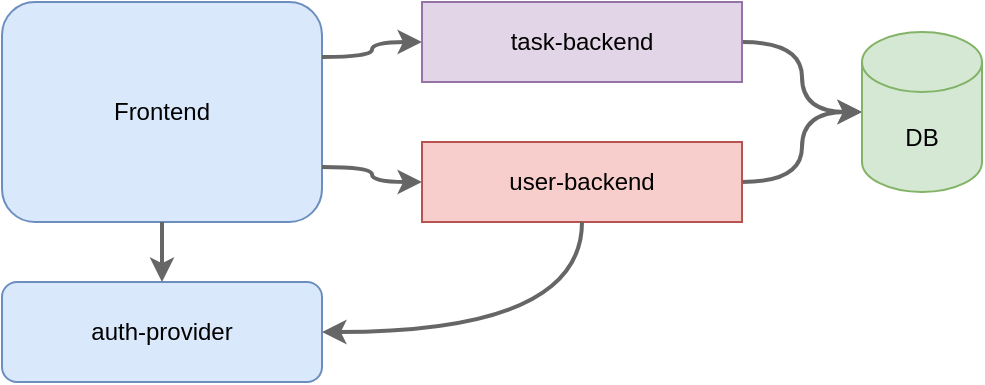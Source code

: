 <mxfile version="14.4.3" type="device"><diagram id="MgssQtsk4yuZjGsPHcqh" name="Page-1"><mxGraphModel dx="905" dy="805" grid="1" gridSize="10" guides="1" tooltips="1" connect="1" arrows="1" fold="1" page="1" pageScale="1" pageWidth="827" pageHeight="1169" math="0" shadow="0"><root><mxCell id="0"/><mxCell id="1" parent="0"/><mxCell id="Uqp2GsW-sQiaqjDJpPV6-2" value="&lt;blockquote style=&quot;margin: 0 0 0 40px ; border: none ; padding: 0px&quot;&gt;&lt;blockquote style=&quot;margin: 0 0 0 40px ; border: none ; padding: 0px&quot;&gt;&lt;blockquote style=&quot;margin: 0 0 0 40px ; border: none ; padding: 0px&quot;&gt;&lt;div&gt;&lt;/div&gt;&lt;/blockquote&gt;&lt;/blockquote&gt;&lt;/blockquote&gt;&lt;br&gt;&lt;br&gt;Frontend&lt;br&gt;&lt;br&gt;&lt;br&gt;" style="rounded=1;whiteSpace=wrap;html=1;fillColor=#dae8fc;strokeColor=#6c8ebf;" parent="1" vertex="1"><mxGeometry x="10" y="10" width="160" height="110" as="geometry"/></mxCell><mxCell id="Uqp2GsW-sQiaqjDJpPV6-6" style="edgeStyle=orthogonalEdgeStyle;orthogonalLoop=1;jettySize=auto;html=1;exitX=1;exitY=0.75;exitDx=0;exitDy=0;curved=1;shadow=0;fillColor=#f5f5f5;strokeColor=#666666;strokeWidth=2;entryX=0;entryY=0.5;entryDx=0;entryDy=0;" parent="1" source="Uqp2GsW-sQiaqjDJpPV6-2" target="Uqp2GsW-sQiaqjDJpPV6-19" edge="1"><mxGeometry relative="1" as="geometry"><mxPoint x="229" y="143" as="sourcePoint"/><mxPoint x="220" y="160" as="targetPoint"/></mxGeometry></mxCell><mxCell id="Uqp2GsW-sQiaqjDJpPV6-21" style="edgeStyle=orthogonalEdgeStyle;orthogonalLoop=1;jettySize=auto;html=1;exitX=1;exitY=0.25;exitDx=0;exitDy=0;curved=1;shadow=0;fillColor=#f5f5f5;strokeColor=#666666;strokeWidth=2;" parent="1" source="Uqp2GsW-sQiaqjDJpPV6-2" target="Uqp2GsW-sQiaqjDJpPV6-3" edge="1"><mxGeometry relative="1" as="geometry"><mxPoint x="229" y="120.5" as="sourcePoint"/></mxGeometry></mxCell><mxCell id="Uqp2GsW-sQiaqjDJpPV6-12" style="edgeStyle=orthogonalEdgeStyle;orthogonalLoop=1;jettySize=auto;html=1;exitX=1;exitY=0.5;exitDx=0;exitDy=0;entryX=0;entryY=0.5;entryDx=0;entryDy=0;curved=1;shadow=0;fillColor=#f5f5f5;strokeColor=#666666;strokeWidth=2;entryPerimeter=0;" parent="1" source="Uqp2GsW-sQiaqjDJpPV6-3" target="y99SIlahasbqn1vs1SG5-1" edge="1"><mxGeometry relative="1" as="geometry"><mxPoint x="450" y="150" as="targetPoint"/></mxGeometry></mxCell><mxCell id="Uqp2GsW-sQiaqjDJpPV6-3" value="task-backend" style="rounded=0;whiteSpace=wrap;html=1;fillColor=#e1d5e7;strokeColor=#9673a6;" parent="1" vertex="1"><mxGeometry x="220" y="10" width="160" height="40" as="geometry"/></mxCell><mxCell id="Uqp2GsW-sQiaqjDJpPV6-22" style="edgeStyle=orthogonalEdgeStyle;orthogonalLoop=1;jettySize=auto;html=1;exitX=1;exitY=0.5;exitDx=0;exitDy=0;entryX=0;entryY=0.5;entryDx=0;entryDy=0;curved=1;shadow=0;fillColor=#f5f5f5;strokeColor=#666666;strokeWidth=2;entryPerimeter=0;" parent="1" source="Uqp2GsW-sQiaqjDJpPV6-19" target="y99SIlahasbqn1vs1SG5-1" edge="1"><mxGeometry relative="1" as="geometry"><mxPoint x="450" y="110" as="targetPoint"/></mxGeometry></mxCell><mxCell id="Uqp2GsW-sQiaqjDJpPV6-19" value="user-backend" style="rounded=0;whiteSpace=wrap;html=1;fillColor=#f8cecc;strokeColor=#b85450;" parent="1" vertex="1"><mxGeometry x="220" y="80" width="160" height="40" as="geometry"/></mxCell><mxCell id="nedK1-eet0EL2Rpb8pAe-2" value="&lt;blockquote style=&quot;margin: 0 0 0 40px ; border: none ; padding: 0px&quot;&gt;&lt;blockquote style=&quot;margin: 0 0 0 40px ; border: none ; padding: 0px&quot;&gt;&lt;blockquote style=&quot;margin: 0 0 0 40px ; border: none ; padding: 0px&quot;&gt;&lt;div&gt;&lt;/div&gt;&lt;/blockquote&gt;&lt;/blockquote&gt;&lt;/blockquote&gt;auth-provider" style="rounded=1;whiteSpace=wrap;html=1;fillColor=#dae8fc;strokeColor=#6c8ebf;" parent="1" vertex="1"><mxGeometry x="10" y="150" width="160" height="50" as="geometry"/></mxCell><mxCell id="y99SIlahasbqn1vs1SG5-1" value="DB" style="shape=cylinder3;whiteSpace=wrap;html=1;boundedLbl=1;backgroundOutline=1;size=15;fillColor=#d5e8d4;strokeColor=#82b366;" vertex="1" parent="1"><mxGeometry x="440" y="25" width="60" height="80" as="geometry"/></mxCell><mxCell id="y99SIlahasbqn1vs1SG5-3" style="edgeStyle=orthogonalEdgeStyle;orthogonalLoop=1;jettySize=auto;html=1;exitX=0.5;exitY=1;exitDx=0;exitDy=0;curved=1;shadow=0;fillColor=#f5f5f5;strokeColor=#666666;strokeWidth=2;entryX=0.5;entryY=0;entryDx=0;entryDy=0;" edge="1" parent="1" source="Uqp2GsW-sQiaqjDJpPV6-2" target="nedK1-eet0EL2Rpb8pAe-2"><mxGeometry relative="1" as="geometry"><mxPoint x="180" y="102.5" as="sourcePoint"/><mxPoint x="280" y="130" as="targetPoint"/></mxGeometry></mxCell><mxCell id="y99SIlahasbqn1vs1SG5-4" style="edgeStyle=orthogonalEdgeStyle;orthogonalLoop=1;jettySize=auto;html=1;exitX=0.5;exitY=1;exitDx=0;exitDy=0;curved=1;shadow=0;fillColor=#f5f5f5;strokeColor=#666666;strokeWidth=2;entryX=1;entryY=0.5;entryDx=0;entryDy=0;" edge="1" parent="1" source="Uqp2GsW-sQiaqjDJpPV6-19" target="nedK1-eet0EL2Rpb8pAe-2"><mxGeometry relative="1" as="geometry"><mxPoint x="190" y="112.5" as="sourcePoint"/><mxPoint x="290" y="140" as="targetPoint"/></mxGeometry></mxCell></root></mxGraphModel></diagram></mxfile>